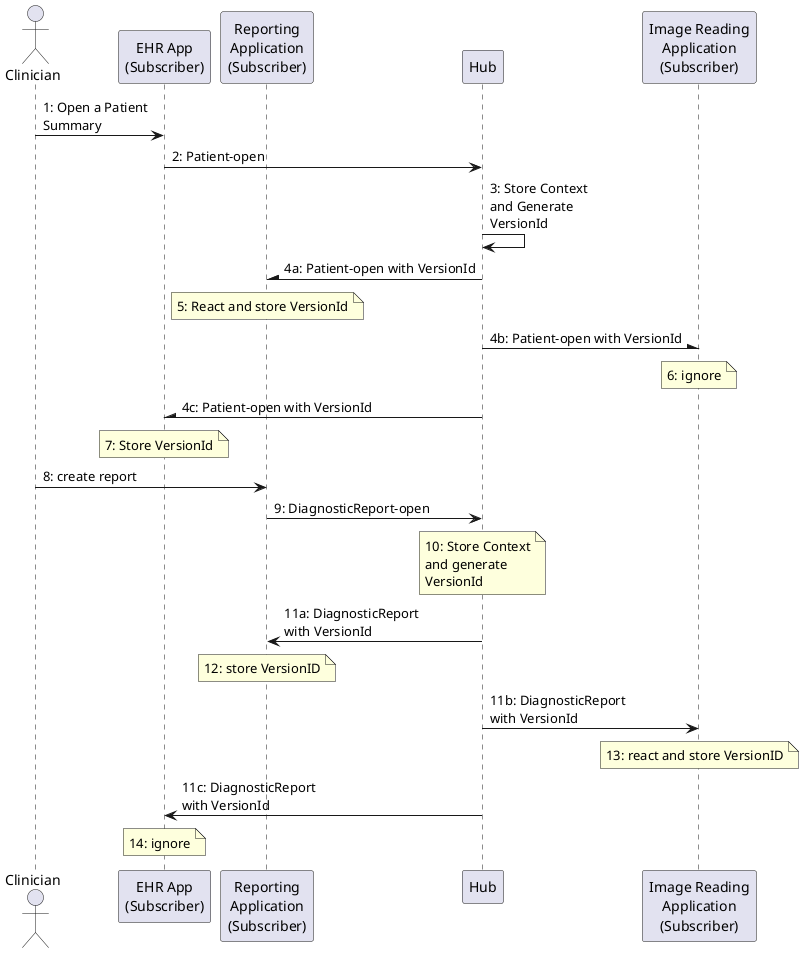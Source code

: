 @startuml
    actor Clinician
    participant "EHR App\n(Subscriber)" as EHR
    participant "Reporting\nApplication\n(Subscriber)" as RepApp
    participant Hub
    participant "Image Reading\nApplication\n(Subscriber)" as App1
    
    Clinician -> EHR: 1: Open a Patient\nSummary
    EHR -> Hub: 2: Patient-open
    Hub -> Hub: 3: Store Context\nand Generate\nVersionId
    Hub -\ RepApp: 4a: Patient-open with VersionId
    note over RepApp: 5: React and store VersionId
    Hub -\ App1: 4b: Patient-open with VersionId
    note over App1: 6: ignore
    Hub -\ EHR: 4c: Patient-open with VersionId
    note over EHR: 7: Store VersionId

    Clinician -> RepApp: 8: create report
    RepApp-> Hub: 9: DiagnosticReport-open
    note over Hub: 10: Store Context\nand generate\nVersionId
    Hub -> RepApp: 11a: DiagnosticReport\nwith VersionId
    note over RepApp: 12: store VersionID
    Hub -> App1: 11b: DiagnosticReport\nwith VersionId
    note over App1: 13: react and store VersionID
    Hub -> EHR: 11c: DiagnosticReport\nwith VersionId
    note over EHR: 14: ignore
@enduml

